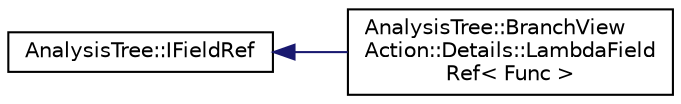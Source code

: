 digraph "Graphical Class Hierarchy"
{
  edge [fontname="Helvetica",fontsize="10",labelfontname="Helvetica",labelfontsize="10"];
  node [fontname="Helvetica",fontsize="10",shape=record];
  rankdir="LR";
  Node1 [label="AnalysisTree::IFieldRef",height=0.2,width=0.4,color="black", fillcolor="white", style="filled",URL="$df/d6f/classAnalysisTree_1_1IFieldRef.html"];
  Node1 -> Node2 [dir="back",color="midnightblue",fontsize="10",style="solid",fontname="Helvetica"];
  Node2 [label="AnalysisTree::BranchView\lAction::Details::LambdaField\lRef\< Func \>",height=0.2,width=0.4,color="black", fillcolor="white", style="filled",URL="$d2/d17/classAnalysisTree_1_1BranchViewAction_1_1Details_1_1LambdaFieldRef.html"];
}
